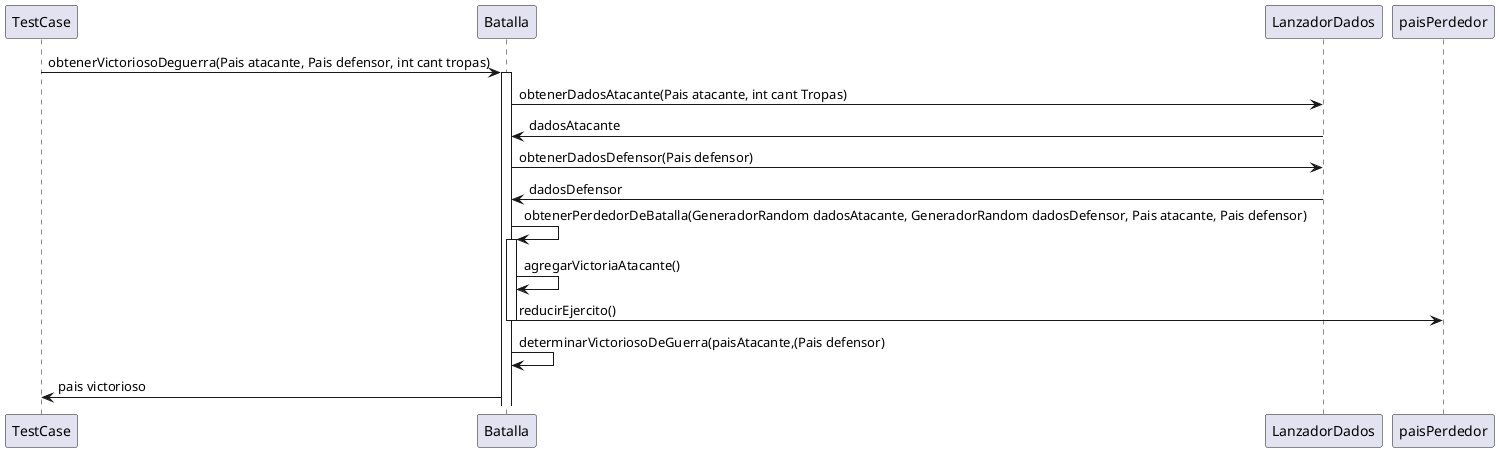 @startuml
TestCase->Batalla: obtenerVictoriosoDeguerra(Pais atacante, Pais defensor, int cant tropas)
activate Batalla
Batalla -> LanzadorDados: obtenerDadosAtacante(Pais atacante, int cant Tropas)
LanzadorDados->Batalla: dadosAtacante
Batalla -> LanzadorDados: obtenerDadosDefensor(Pais defensor)
LanzadorDados->Batalla: dadosDefensor

Batalla -> Batalla: obtenerPerdedorDeBatalla(GeneradorRandom dadosAtacante, GeneradorRandom dadosDefensor, Pais atacante, Pais defensor)
activate Batalla
Batalla -> Batalla: agregarVictoriaAtacante()
Batalla-> paisPerdedor: reducirEjercito()
deactivate Batalla
Batalla->Batalla: determinarVictoriosoDeGuerra(paisAtacante,(Pais defensor)
Batalla->TestCase: pais victorioso
@enduml
